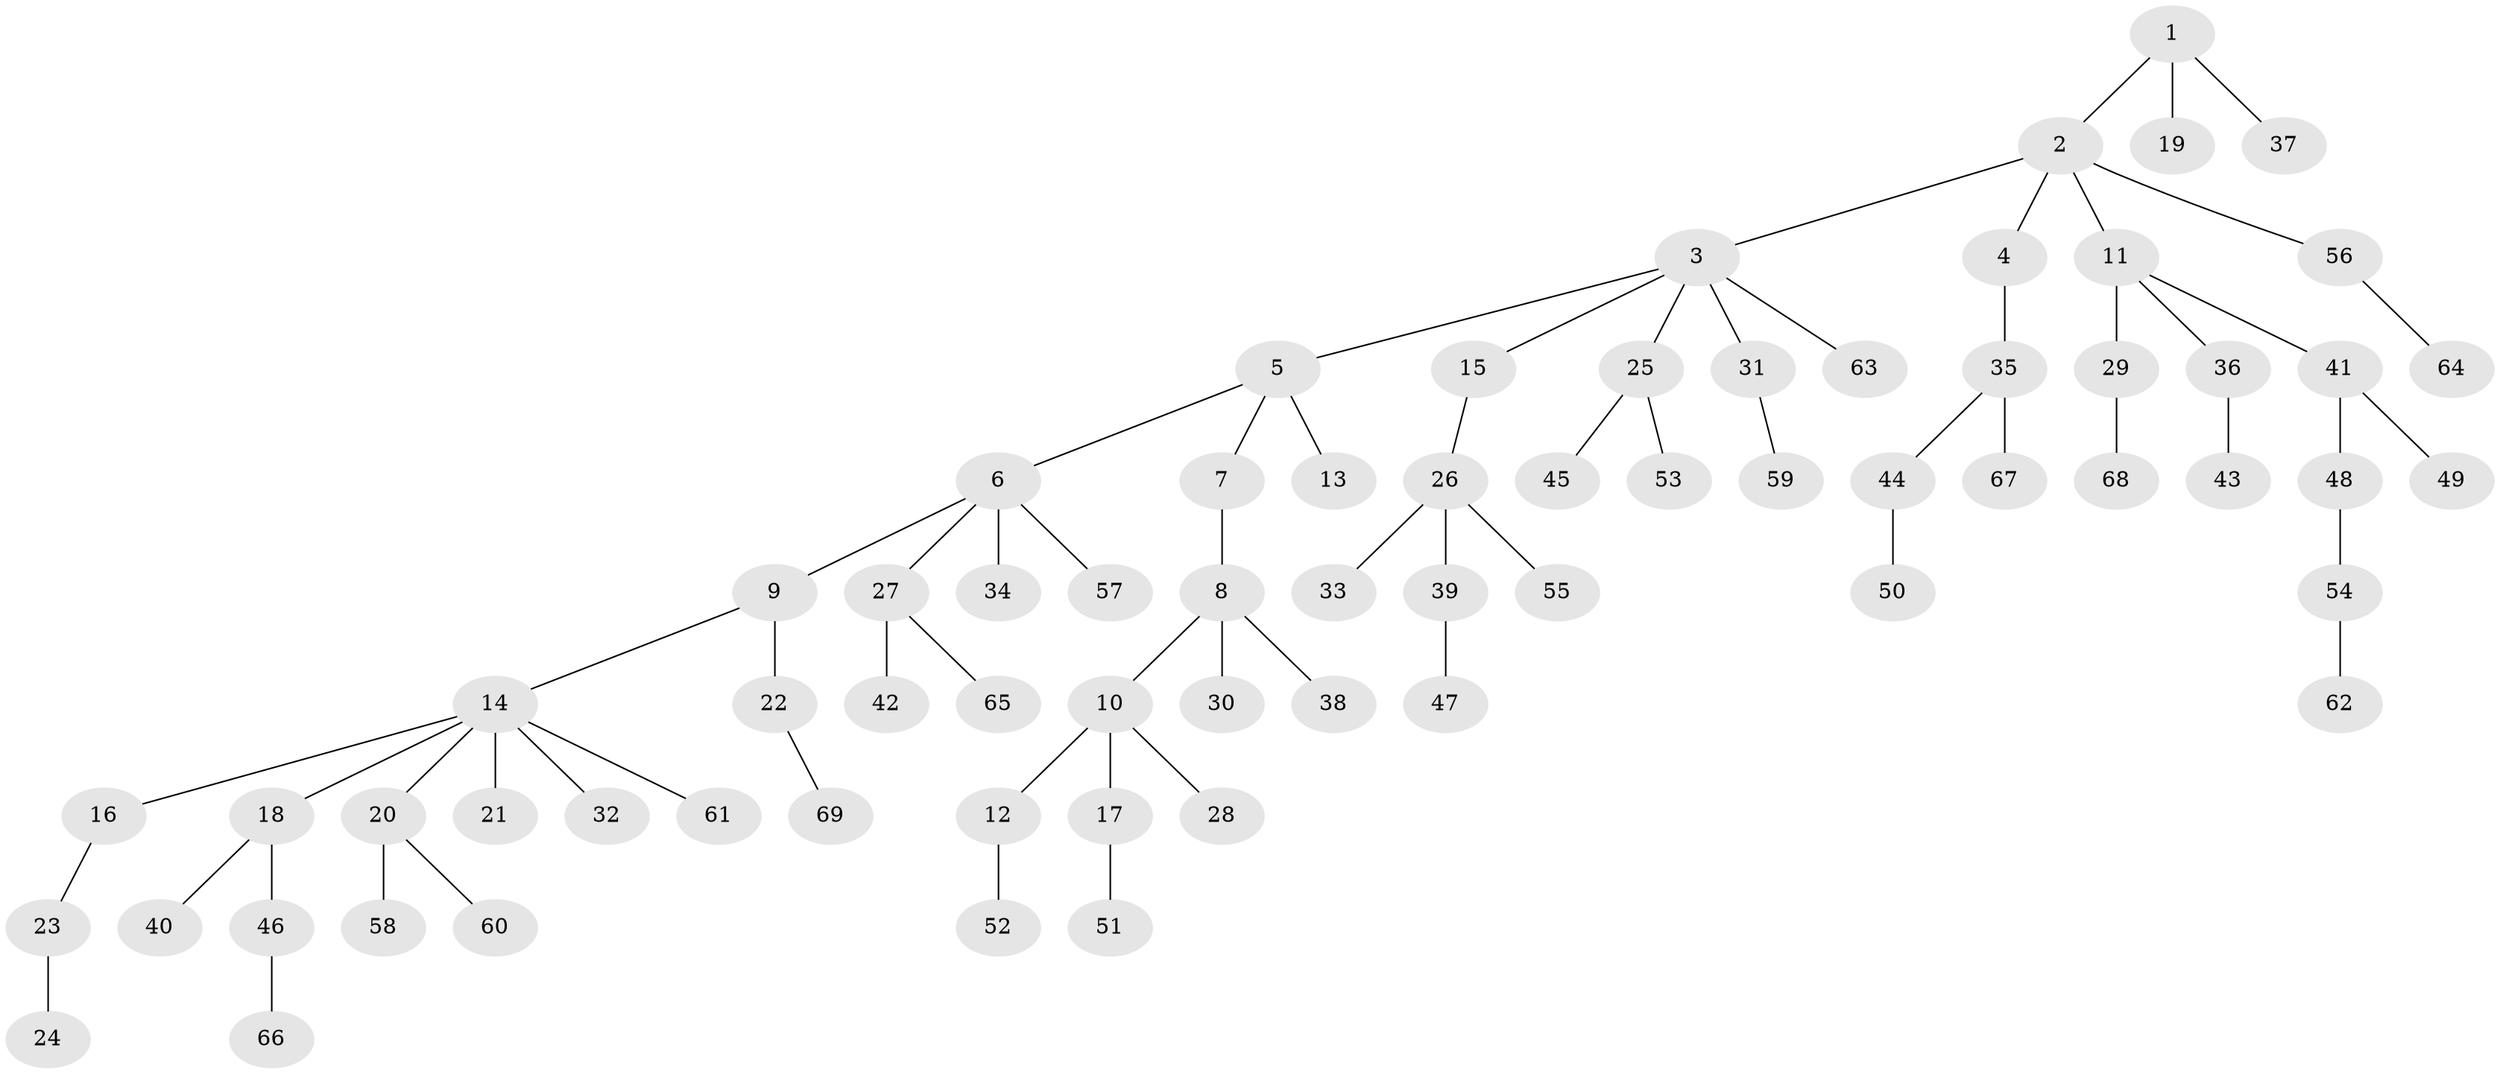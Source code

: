 // coarse degree distribution, {5: 0.05714285714285714, 4: 0.02857142857142857, 2: 0.2571428571428571, 3: 0.11428571428571428, 1: 0.5142857142857142, 6: 0.02857142857142857}
// Generated by graph-tools (version 1.1) at 2025/37/03/04/25 23:37:17]
// undirected, 69 vertices, 68 edges
graph export_dot {
  node [color=gray90,style=filled];
  1;
  2;
  3;
  4;
  5;
  6;
  7;
  8;
  9;
  10;
  11;
  12;
  13;
  14;
  15;
  16;
  17;
  18;
  19;
  20;
  21;
  22;
  23;
  24;
  25;
  26;
  27;
  28;
  29;
  30;
  31;
  32;
  33;
  34;
  35;
  36;
  37;
  38;
  39;
  40;
  41;
  42;
  43;
  44;
  45;
  46;
  47;
  48;
  49;
  50;
  51;
  52;
  53;
  54;
  55;
  56;
  57;
  58;
  59;
  60;
  61;
  62;
  63;
  64;
  65;
  66;
  67;
  68;
  69;
  1 -- 2;
  1 -- 19;
  1 -- 37;
  2 -- 3;
  2 -- 4;
  2 -- 11;
  2 -- 56;
  3 -- 5;
  3 -- 15;
  3 -- 25;
  3 -- 31;
  3 -- 63;
  4 -- 35;
  5 -- 6;
  5 -- 7;
  5 -- 13;
  6 -- 9;
  6 -- 27;
  6 -- 34;
  6 -- 57;
  7 -- 8;
  8 -- 10;
  8 -- 30;
  8 -- 38;
  9 -- 14;
  9 -- 22;
  10 -- 12;
  10 -- 17;
  10 -- 28;
  11 -- 29;
  11 -- 36;
  11 -- 41;
  12 -- 52;
  14 -- 16;
  14 -- 18;
  14 -- 20;
  14 -- 21;
  14 -- 32;
  14 -- 61;
  15 -- 26;
  16 -- 23;
  17 -- 51;
  18 -- 40;
  18 -- 46;
  20 -- 58;
  20 -- 60;
  22 -- 69;
  23 -- 24;
  25 -- 45;
  25 -- 53;
  26 -- 33;
  26 -- 39;
  26 -- 55;
  27 -- 42;
  27 -- 65;
  29 -- 68;
  31 -- 59;
  35 -- 44;
  35 -- 67;
  36 -- 43;
  39 -- 47;
  41 -- 48;
  41 -- 49;
  44 -- 50;
  46 -- 66;
  48 -- 54;
  54 -- 62;
  56 -- 64;
}

